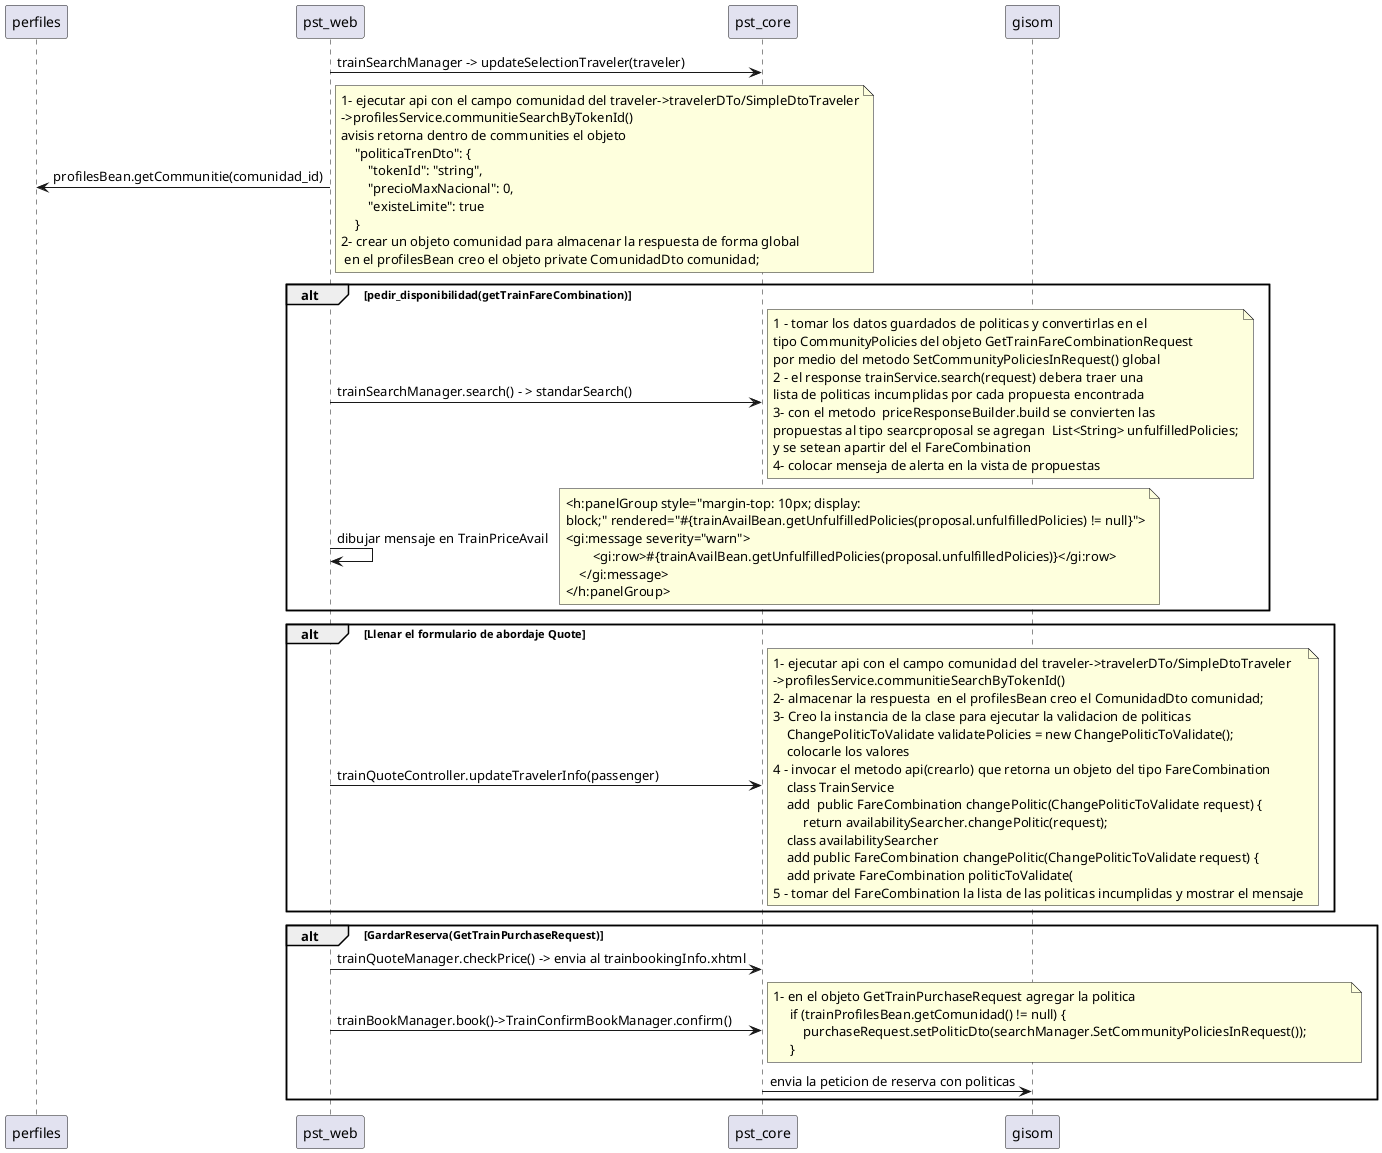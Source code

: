 @startuml evaluacion_politicas
participant perfiles
participant pst_web
participant pst_core
participant gisom
pst_web -> pst_core: trainSearchManager -> updateSelectionTraveler(traveler)
pst_web -> perfiles: profilesBean.getCommunitie(comunidad_id)
note right
1- ejecutar api con el campo comunidad del traveler->travelerDTo/SimpleDtoTraveler
->profilesService.communitieSearchByTokenId()
avisis retorna dentro de communities el objeto 
    "politicaTrenDto": {
        "tokenId": "string",
        "precioMaxNacional": 0,
        "existeLimite": true
    }
2- crear un objeto comunidad para almacenar la respuesta de forma global
 en el profilesBean creo el objeto private ComunidadDto comunidad;
end note
alt pedir_disponibilidad(getTrainFareCombination)
  pst_web -> pst_core: trainSearchManager.search() - > standarSearch()
    note right
    1 - tomar los datos guardados de politicas y convertirlas en el 
    tipo CommunityPolicies del objeto GetTrainFareCombinationRequest 
    por medio del metodo SetCommunityPoliciesInRequest() global 
    2 - el response trainService.search(request) debera traer una 
    lista de politicas incumplidas por cada propuesta encontrada 
    3- con el metodo  priceResponseBuilder.build se convierten las
    propuestas al tipo searcproposal se agregan  List<String> unfulfilledPolicies;
    y se setean apartir del el FareCombination
    4- colocar menseja de alerta en la vista de propuestas
    end note
pst_web -> pst_web: dibujar mensaje en TrainPriceAvail
    note right
    <h:panelGroup style="margin-top: 10px; display:
    block;" rendered="#{trainAvailBean.getUnfulfilledPolicies(proposal.unfulfilledPolicies) != null}">
    <gi:message severity="warn">
            <gi:row>#{trainAvailBean.getUnfulfilledPolicies(proposal.unfulfilledPolicies)}</gi:row>
        </gi:message>
    </h:panelGroup>
    end note
end
alt Llenar el formulario de abordaje Quote
pst_web -> pst_core: trainQuoteController.updateTravelerInfo(passenger)
    note right
        1- ejecutar api con el campo comunidad del traveler->travelerDTo/SimpleDtoTraveler
        ->profilesService.communitieSearchByTokenId()
        2- almacenar la respuesta  en el profilesBean creo el ComunidadDto comunidad;
        3- Creo la instancia de la clase para ejecutar la validacion de politicas
            ChangePoliticToValidate validatePolicies = new ChangePoliticToValidate();
            colocarle los valores
        4 - invocar el metodo api(crearlo) que retorna un objeto del tipo FareCombination
            class TrainService 
            add  public FareCombination changePolitic(ChangePoliticToValidate request) {
                 return availabilitySearcher.changePolitic(request);
            class availabilitySearcher 
            add public FareCombination changePolitic(ChangePoliticToValidate request) {
            add private FareCombination politicToValidate(   
        5 - tomar del FareCombination la lista de las politicas incumplidas y mostrar el mensaje
    end note
end
alt GardarReserva(GetTrainPurchaseRequest)
    pst_web -> pst_core: trainQuoteManager.checkPrice() -> envia al trainbookingInfo.xhtml
    pst_web -> pst_core: trainBookManager.book()->TrainConfirmBookManager.confirm()
    note right
       1- en el objeto GetTrainPurchaseRequest agregar la politica
            if (trainProfilesBean.getComunidad() != null) {
                purchaseRequest.setPoliticDto(searchManager.SetCommunityPoliciesInRequest());            
            }
    end note
    pst_core -> gisom: envia la peticion de reserva con politicas
end
@enduml